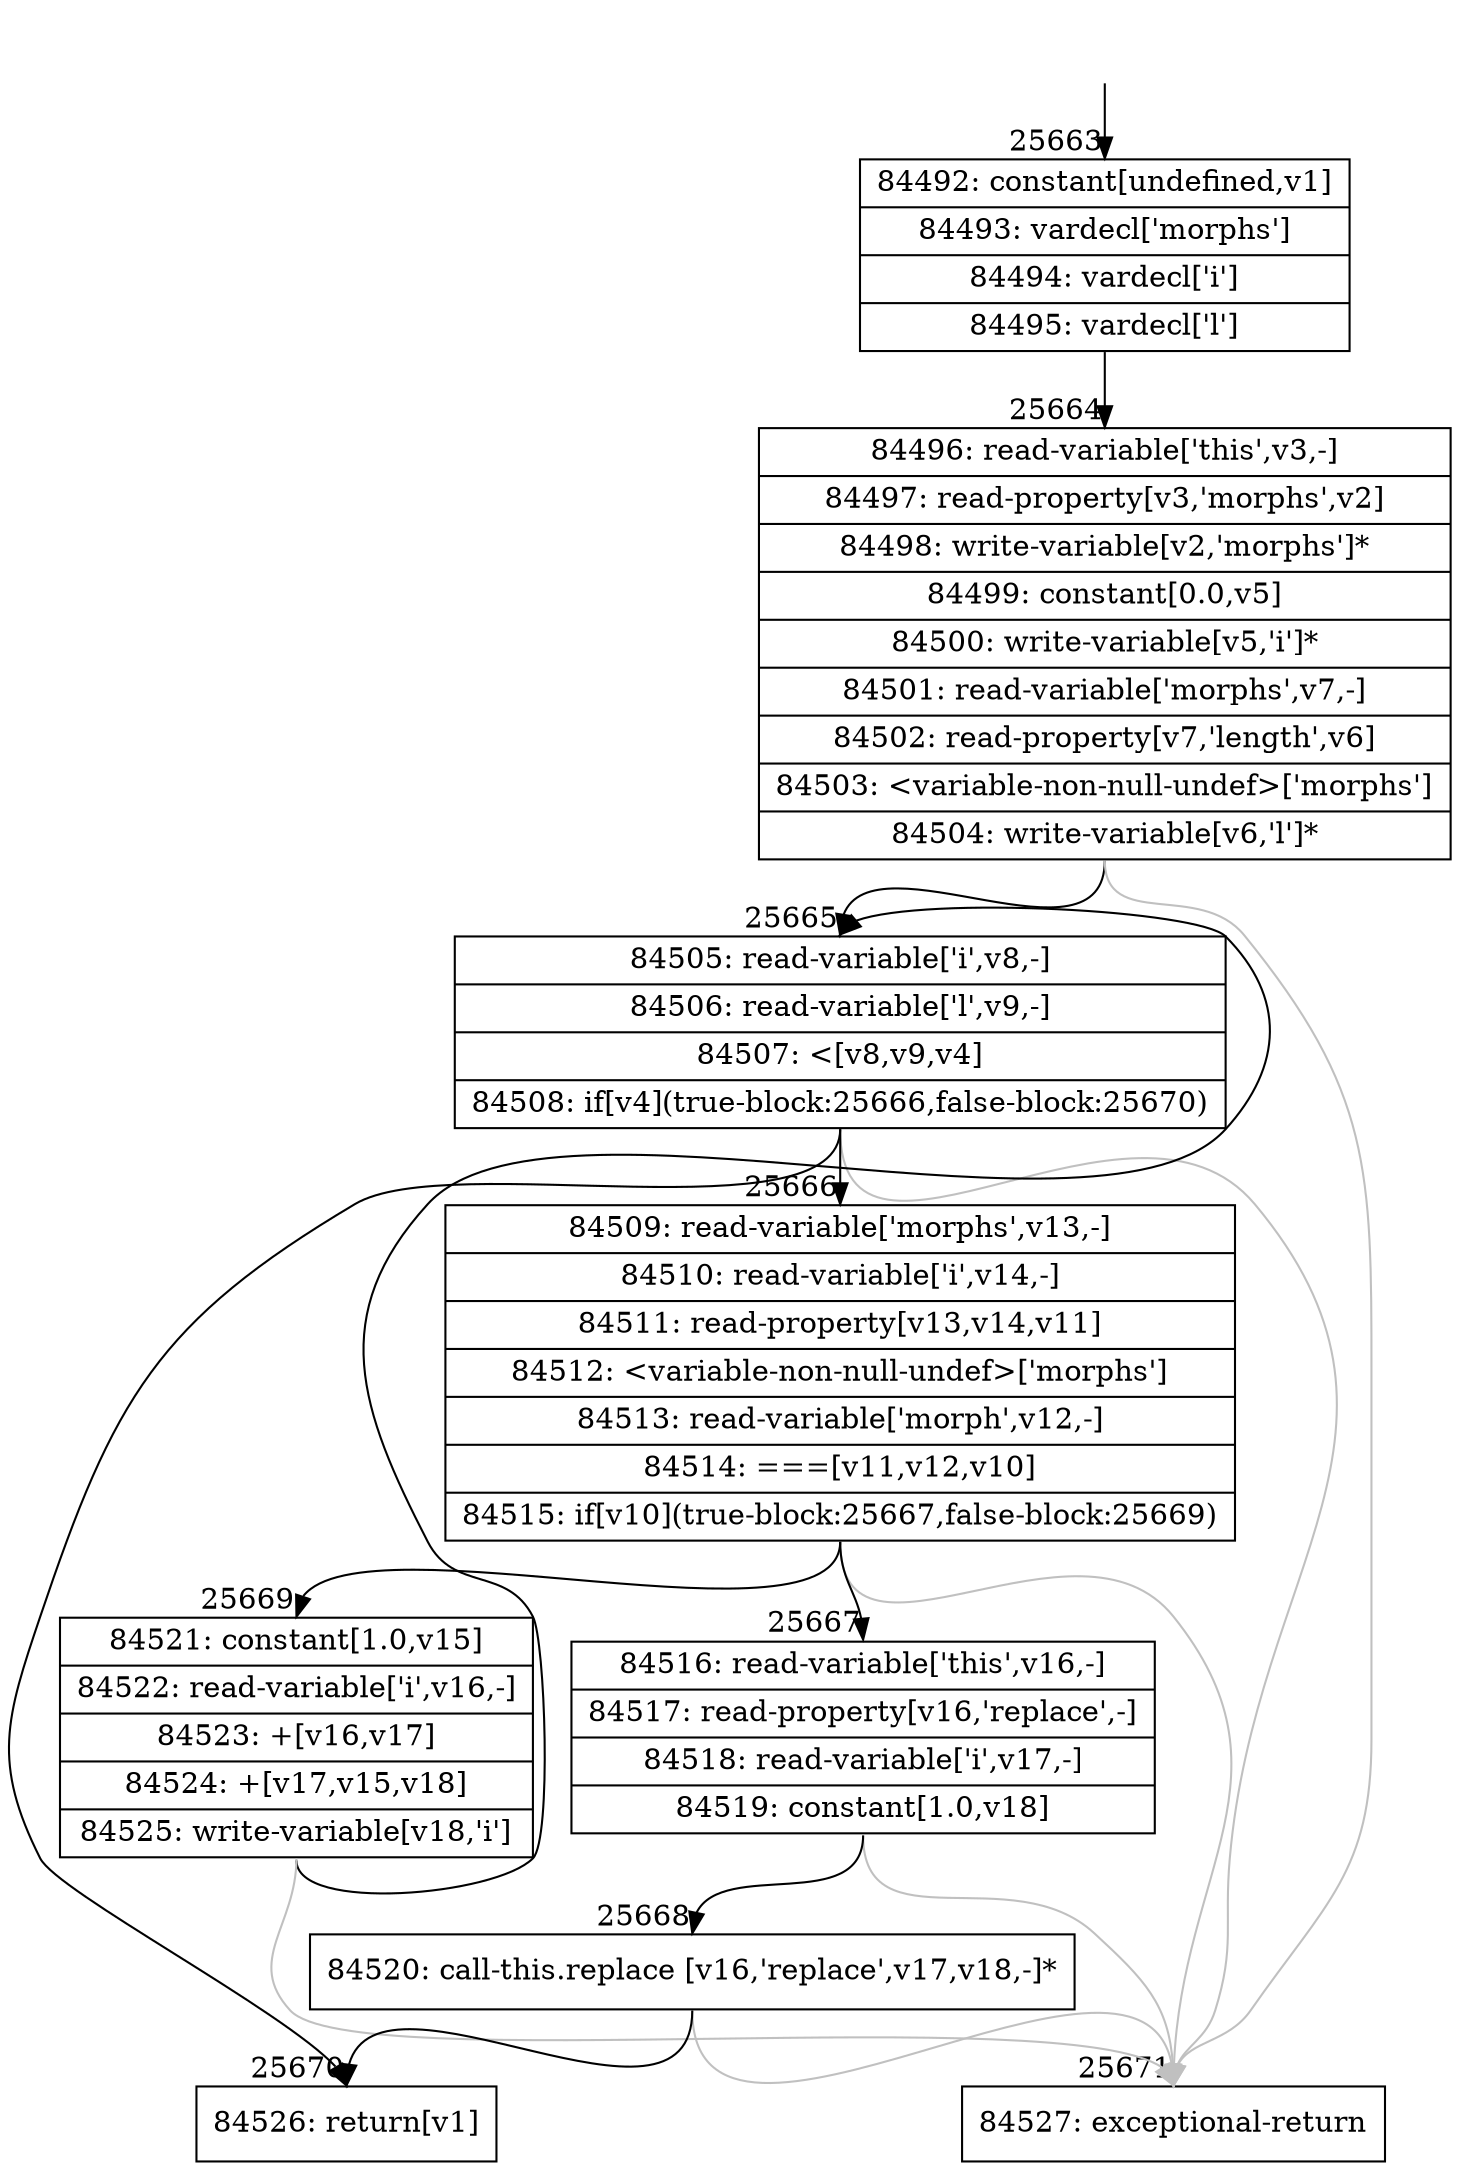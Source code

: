 digraph {
rankdir="TD"
BB_entry2251[shape=none,label=""];
BB_entry2251 -> BB25663 [tailport=s, headport=n, headlabel="    25663"]
BB25663 [shape=record label="{84492: constant[undefined,v1]|84493: vardecl['morphs']|84494: vardecl['i']|84495: vardecl['l']}" ] 
BB25663 -> BB25664 [tailport=s, headport=n, headlabel="      25664"]
BB25664 [shape=record label="{84496: read-variable['this',v3,-]|84497: read-property[v3,'morphs',v2]|84498: write-variable[v2,'morphs']*|84499: constant[0.0,v5]|84500: write-variable[v5,'i']*|84501: read-variable['morphs',v7,-]|84502: read-property[v7,'length',v6]|84503: \<variable-non-null-undef\>['morphs']|84504: write-variable[v6,'l']*}" ] 
BB25664 -> BB25665 [tailport=s, headport=n, headlabel="      25665"]
BB25664 -> BB25671 [tailport=s, headport=n, color=gray, headlabel="      25671"]
BB25665 [shape=record label="{84505: read-variable['i',v8,-]|84506: read-variable['l',v9,-]|84507: \<[v8,v9,v4]|84508: if[v4](true-block:25666,false-block:25670)}" ] 
BB25665 -> BB25666 [tailport=s, headport=n, headlabel="      25666"]
BB25665 -> BB25670 [tailport=s, headport=n, headlabel="      25670"]
BB25665 -> BB25671 [tailport=s, headport=n, color=gray]
BB25666 [shape=record label="{84509: read-variable['morphs',v13,-]|84510: read-variable['i',v14,-]|84511: read-property[v13,v14,v11]|84512: \<variable-non-null-undef\>['morphs']|84513: read-variable['morph',v12,-]|84514: ===[v11,v12,v10]|84515: if[v10](true-block:25667,false-block:25669)}" ] 
BB25666 -> BB25667 [tailport=s, headport=n, headlabel="      25667"]
BB25666 -> BB25669 [tailport=s, headport=n, headlabel="      25669"]
BB25666 -> BB25671 [tailport=s, headport=n, color=gray]
BB25667 [shape=record label="{84516: read-variable['this',v16,-]|84517: read-property[v16,'replace',-]|84518: read-variable['i',v17,-]|84519: constant[1.0,v18]}" ] 
BB25667 -> BB25668 [tailport=s, headport=n, headlabel="      25668"]
BB25667 -> BB25671 [tailport=s, headport=n, color=gray]
BB25668 [shape=record label="{84520: call-this.replace [v16,'replace',v17,v18,-]*}" ] 
BB25668 -> BB25670 [tailport=s, headport=n]
BB25668 -> BB25671 [tailport=s, headport=n, color=gray]
BB25669 [shape=record label="{84521: constant[1.0,v15]|84522: read-variable['i',v16,-]|84523: +[v16,v17]|84524: +[v17,v15,v18]|84525: write-variable[v18,'i']}" ] 
BB25669 -> BB25665 [tailport=s, headport=n]
BB25669 -> BB25671 [tailport=s, headport=n, color=gray]
BB25670 [shape=record label="{84526: return[v1]}" ] 
BB25671 [shape=record label="{84527: exceptional-return}" ] 
//#$~ 47249
}
